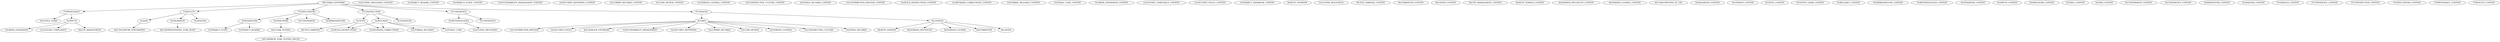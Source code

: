 # This file is automatically generated by dotstop and should not be edited manually.
# Generated using trustable 2025.5.29.

digraph G {
"TT-PROVENANCE" -> "TA-SUPPLY_CHAIN" [sha="8d155472be832a02dc508c2645f2b579fed6cd3375d81da79eb6e72e3529faf1"];
"TA-METHODOLOGIES" -> "EA-ECLIPSE_PROCESSES" [sha="66c1fd0dc88fe062252a785130b64ea34a933479cbebf59ee541384e5bc92fe9"];
"EA-ECLIPSE_PROCESSES_CONTEXT" [sha=adfc9dbf760337dfdc9a1c9e3a3fc0cce0fcab19545505ac85b9bf5e4ac6c800];
"EA-ECLIPSE_PROCESSES" [sha="5efa62feb890a9dd2e0e24b35d20e783e542a619aeb2d5a77c55848e0a34bed8"];
"TA-BEHAVIOURS" -> "EA-PROJECT_README" [sha="79ca1334d4e63aa9cfe63db6cb5ab41b0a693a2b66d545fa78d283959343f5c6"];
"EA-PROJECT_README_CONTEXT" [sha="57a587fdd385e8afe64213874b71afe069bd59e68ec04e0ae8104ee77a7ab864"];
"EA-PROJECT_README" [sha="57e36c1134a78f76da75c9123289ecca2691d0e71172dd55f1ee1012475b5115"];
"TA-BEHAVIOURS" -> "EA-PROJECT_SCOPE" [sha="7242e69af0ba4ac58242eabd089956c1055e12ef03cf74019c817d734362f105"];
"EA-PROJECT_SCOPE_CONTEXT" [sha="8c365b170def9bed3350676c14f1cc71dd48fa8943389a2df0b097880c9686f1"];
"EA-PROJECT_SCOPE" [sha="31e223a20b64c88effee47fb4729bc5347d95959afdd05db6071e840f929bd8d"];
"TA-FIXES" -> "EA-VULNERABILITY_MANAGEMENT" [sha="62637c3ec4b954a35741bad1202f3bb70c234890c42e29e7f44c716bb0a212c2"];
"EA-VULNERABILITY_MANAGEMENT_CONTEXT" [sha=ba3d966cecaef0274755d7ba121a83e349b40f00ac23131561ed7ce843dc75b3];
"EA-VULNERABILITY_MANAGEMENT" [sha="5aa641269f1d56a20f30c9ad13d130883c0d4f4abcc180fcd5acbf20f5b0d9f4"];
"TA-FIXES" -> "EA-SECURITY_REPORTING" [sha="6dec9b1542d783e6252fbc27b1d110597fc8dc63c38e9bf534a967f38f6f9e1e"];
"EA-SECURITY_REPORTING_CONTEXT" [sha=c2ef7f77e1fde6b0024ade05473a39469e6e482e62e18a4b6bb56dd1a4817c63];
"EA-SECURITY_REPORTING" [sha="1f9c0fa1749f50fa129cb7d1a30185f8419dff2d9e6290adde6b2c0026c93e12"];
"TA-FIXES" -> "EA-COMMIT_RECORDS" [sha="3c6a9b4e0b6eebd2021271c311a06ed6977cb598bf88b5549497e272e0b4421b"];
"EA-COMMIT_RECORDS_CONTEXT" [sha=eb4ac802f6217af7cb98ee8b3e9f28dd7a37b3af76ab80c9f143b7e7b16a4a5f];
"EA-COMMIT_RECORDS" [sha="16bd81669f188d5f2e39d40c7043655d5ee906f4d504cfe9f9c4b25aca0c7721"];
"TA-FIXES" -> "EA-CODE_REVIEW" [sha=a7911fbc4d92e3c8a754f290c64e47ed660d0e44d8aadf95ecbb3c5754872f8c];
"EA-CODE_REVIEW_CONTEXT" [sha="9e05031b5af556850fcbd689d37f8385842d6e40f1ac64b860bec7f4dee1a1ee"];
"EA-CODE_REVIEW" [sha="5c18a0c1283496984ba85a33f54d5407a68330d693fd5f62dde7224b24fa42b8"];
"TA-FIXES" -> "EA-VERSION_CONTROL" [sha=f94c0a1ed635415517bcd895455b2b8e829de9aae7a807b7f4b0984661e1b55d];
"EA-VERSION_CONTROL_CONTEXT" [sha=ff3979735de94f49afc9bd0f584266641ae66f92e499e105b4757938f8dfe438];
"EA-VERSION_CONTROL" [sha="970365aaea21dc667b872ad8a95ad1a92158f6b2e0ec7fa15e17d7ff9afa1d25"];
"TA-FIXES" -> "EA-CONSTRUCTIVE_CULTURE" [sha="371d5f39213fb1bb6d5585877b6b25439055aa95ec9be31f22ba81a37f925177"];
"EA-CONSTRUCTIVE_CULTURE_CONTEXT" [sha="037a7f65ac68b9effa5a9af5cdf466379503569a7bf769ba2eeb70d7aa8c8e34"];
"EA-CONSTRUCTIVE_CULTURE" [sha="095b1c9c0b5eabbfe26c84d595c8e3bc6db2d07d6e23a508a801b46803675275"];
"TA-FIXES" -> "EA-PUBLIC_RECORDS" [sha="590d0ca324700ee323994e365371349755ba4696108adda5530256f9ffb6cab3"];
"EA-PUBLIC_RECORDS_CONTEXT" [sha="9068fa9ff67cfd260ba0288745cf6e7a06b8e08dcbae83263d93da649d32f2da"];
"EA-PUBLIC_RECORDS" [sha="18ca1712272a4b5d02a2fcef1b3c820f4f8be227ac0eff7c3f873517b3729581"];
"TA-FIXES" -> "EA-CONTRIBUTION_PROCESS" [sha=d65c0cd3e845743b815c3c1fb4f813b74eea2ff6b2cb4573a576c2a92022b9f7];
"EA-CONTRIBUTION_PROCESS_CONTEXT" [sha="6097342c363d8f9fe769ae890e5940eea9a75ca957df9fe47319994d4ab08ebc"];
"EA-CONTRIBUTION_PROCESS" [sha=c28d88ddddd9fc42e130b713382ae2fe7de0149e6fe379ad91d7d627ceb2e11a];
"TA-RELEASES" -> "EA-BUILD_INSTRUCTIONS" [sha="4191b553f067d6f22130ac74032a4bd8406b83eb5a8596b8d312091a927d6a58"];
"TA-TESTS" -> "EA-BUILD_INSTRUCTIONS" [sha="24c5264093283eae811890b96bb430e43d778353200228041e47d809ad390b1e"];
"EA-BUILD_INSTRUCTIONS_CONTEXT" [sha="646d83c1c2570afe1bd6cef5e360faf8e3e345b8124567bab95c30cbac42a465"];
"EA-BUILD_INSTRUCTIONS" [sha="7a6a04d71f3e874c6c79782dd7fe2e59fee30fa826427fae2337b06166354641"];
"TA-TESTS" -> "EA-METADATA_CORRECTNESS" [sha=ab622757445eb9ae3d3ea0b8099e4801c41781b01f04927bf05001be9f24ff1d];
"TA-RELEASES" -> "EA-METADATA_CORRECTNESS" [sha="2844b23116f444b2190f63ffa5715fa8e89dcf45e80b89b303e31e318bff8451"];
"EA-METADATA_CORRECTNESS_CONTEXT" [sha="48c27bebee9516bf1e0a543fc1324191c962d2ea8e27d5bcdc46e139d3763c11"];
"EA-METADATA_CORRECTNESS" [sha=fb34f71a4f93d6d2558d3430bda7b219d5f498b64f1c8b3e9a4d87197def19a8];
"TA-RELEASES" -> "EA-FORMAL_RELEASES" [sha=d3cac6ef7ec91cb3adc87aad957dcc8fb4e11b052b400420ff29d10f46a7de44];
"EA-FORMAL_RELEASES_CONTEXT" [sha=eab8ea5b61fc400457cd9aa564572106086ff5ba0ef4210ca44cad20cb00ee91];
"EA-FORMAL_RELEASES" [sha=cbff727b99ed09fa45e0e3279ac9ac30babf3e356a06c092b01a444f4f4de1bf];
"TA-RELEASES" -> "EA-PUBLIC_CODE" [sha=d9262508ebcd197d98528985ae90a51badedc8153dc413ad7fb813a4ed0e2652];
"EA-PUBLIC_CODE_CONTEXT" [sha="1ffdd8db8337453a8bd70fa4df46fe74937d36dab0ba35f49c1fc2f4011d1175"];
"EA-PUBLIC_CODE" [sha="3b03b54eee23ba9cc67bdfd3ff11e3a3f016b9fc0bde4880b88dc492cfc51207"];
"TA-INPUTS" -> "EA-SBOM_GENERATION" [sha="1dac1bc0212a14a08df10a8d066e10d26ac15ba67e3c0bcd962fbf0118fd72df"];
"EA-SBOM_GENERATION_CONTEXT" [sha="2e2af34bc067c9dbdff7c0d9575f3f2dbe450003ee4ede554c2e51d473985001"];
"EA-SBOM_GENERATION" [sha="48681ae1391c15b26e86e1bd53ba4e7d82a5cd3ab711a48fa99852002c0d4e42"];
"TA-INPUTS" -> "EA-LICENSE_COMPLIANCE" [sha="324adabe7118f83597d11bced430dc4c54620f26ea59093190350c71f1f3f82f"];
"EA-LICENSE_COMPLIANCE_CONTEXT" [sha="735321a9aeadea736175c499b519fe61dd82000b25f343a0072f0c56fa6e3245"];
"EA-LICENSE_COMPLIANCE" [sha="56906dd5705ece365985fc0be5d00c2f1cda4f7ab97af2738c8efe46160b80e6"];
"EA-SECURITY_POLICY_CONTEXT" [sha=d331b57f322eb02d373fa7224ea0e15b1c1b4b12d54340bd97263d5e3e877d5b];
"EA-PROJECT_HANDBOOK_CONTEXT" [sha=c1189011331efe355bb4f037783dd9ac0b141bd55800af1a922c868da8c15787];
"TA-FIXES" -> "EA-SECURITY_POLICY" [sha="49b2a2fc3c1d3e67f47a522c20d0b4cdc11be5a7cc26a3a3dd67693f4a3b62da"];
"RA-RUST_OVERVIEW" [sha="56ff674344deddc9a57ddd2c2f5e25e92d959ecebb4430b8f53550616d8a89db"];
"EA-ECLIPSE_RESOURCES" [sha=e70d5ff01f4a8374a7947db010175a01d354853f03f2d440aa6f4c8f30cb970c];
"EA-SECURITY_POLICY" [sha="9b9a7520c08f0a25e7c04b0743acaac7ac5c8cb103dc6a9f77287dde74ba105b"];
"TA-TESTS" -> "RA-TEST_HARNESS" [sha="18c7ca56e8874d847e2e180196fae98852aa9658832811905354438bf18dbce5"];
"RA-TEST_HARNESS_CONTEXT" [sha="1a3c4bc77d228289f20c6b7ddcc028489dc9d613c3858f533aae734eedaeea90"];
"RA-TEST_HARNESS" [sha="8a92c1d55473764dd92acdf9c7c3d9bb90fd222d200257e09654c129d3fb58c4"];
"TA-UPDATES" -> "RA-FORMATTER" [sha="8f6be967e10e9c072d131d18c2abddd7a99e8dcdc27b8d9712908fd343955b71"];
"RA-FORMATTER" [sha=e1cec1f1189092a7a610eb3c52879b8f22057ec1177823f552dd016fd1ffbd83];
"RA-FORMATTER_CONTEXT" [sha=ef8e0fc02ef1fd90b62cdf057b37f734f5ee7939bee5e752035be7330fbb8a44];
"TA-UPDATES" -> "RA-LINTER" [sha="4bc816fefe9a87d934060ec613ac13d7d480f427d8b568ee8997c56ad9d105a4"];
"RA-LINTER_CONTEXT" [sha="31502b977b54920c5a3623044000ed43a690d8a91567620d5f2a700847b16faa"];
"RA-LINTER" [sha=d18fb385199783b06be9bbaa66c94a13f7115a856dae1190d839ee3a82783da4];
"TA-INPUTS" -> "RA-CVE_MANAGEMENT" [sha="183f6d0274448b8716254b0c43e90e29c6d5bf477397212ea72b9699a3bcf7e7"];
"RA-CVE_MANAGEMENT_CONTEXT" [sha="4adf515d5e1b38acd63d8f07d22f1ea0ffb1aab8c2e49f93c2a272ced19674de"];
"RA-CVE_MANAGEMENT" [sha=c2a8ead96ef7a6eacae7e20a379ae40f5e5dbdc4a4761880d396d440a83dd20a];
"TA-UPDATES" -> "RA-RUST_VERSION" [sha=dd35c1ea1b9f67cd7eeb83458684244953655acb169e21d07667f6bbe6a3313f];
"TA-UPDATES" -> "RA-VERSION_SPECIFICITY" [sha="3e2d642e8dc61cd0ba1f0566e34ee431ec57fb28a7833bb14462c2cee05a1217"];
"RA-RUST_VERSION_CONTEXT" [sha="59f47289c359a74ed37c24391dd66c649646896fa480cef888083dae710230a5"];
"RA-RUST_VERSION" [sha="805259407164de1640f007ed23579f0a4095cc4a82b987cb31500cc715f8464c"];
"RA-VERSION_SPECIFICITY_CONTEXT" [sha="1a0f2957dee2ea6d8becab9aa110b71c41489aed644de91f2a27aea81b9fa3d4"];
"RA-VERSION_SPECIFICITY" [sha=ac091343911a939d4eed109acbd95bf7a6586445f373c80df39c288ed996aa04];
"RA-VERSION_LOCKING_CONTEXT" [sha=f69a01164337e3c5190a33b46320cd82b0937205f3a78d3717d74b4c75b0ca1d];
"TA-UPDATES" -> "RA-VERSION_LOCKING" [sha="969cb85ea4d653177819e8799cce4099204bb0c2221230e46c1ed7b68e44d12d"];
"RA-VERSION_LOCKING" [sha="7b0f56c1467121ba719a2419de9f34aa2e57bf35bc583de9bb32e473e896df6d"];
"TA-DATA" -> "AOU-TELEMETRY_INTEGRATION" [sha=b51ec551db44e549119e4c1adf12551654c19c0b713379fbbd08a1db9416bde7];
"TA-VALIDATION" -> "AOU-REPRESENTATIVE_SOAK_TESTS" [sha=d9bcaa96e0a5afd3ed76a9b8d34e8e236f7c12ca8abb0955ae39d6ec8eab6257];
"TA-FIXES" -> "AOU-HONOUR_UPSTREAM" [sha="34978fb97af4ff9203167c93b0241ca12975a335355278e1c696eac7c50c78dc"];
"AOU-SOAK_TESTING" -> "AOU-ADDRESS_SOAK_TESTING_ISSUES" [sha=a55c906a7d82ce810b27923163556e1535e227d80e610ef98675a615d8cf442c];
"TA-INDICATORS" -> "AOU-SOAK_TESTING" [sha=f49b0a46745293c69cd975dc6ce3beeaca8cc3e52471cfd2e107f29a0493e619];
"AOU-TELEMETRY_INTEGRATION" [sha=e64316307fec166099333f2549e8a573676285d06d90b255a218ad063d13ba20];
"AOU-REPRESENTATIVE_SOAK_TESTS" [sha="9343dd582a559738d4fb35b8c81916617100c8c7babbefa25eab8be680f25d09"];
"AOU-HONOUR_UPSTREAM" [sha=edef3bcf2a0b2e01362f856d0078bc58fb4147d020399864663520cb0d2dbbd9];
"AOU-ADDRESS_SOAK_TESTING_ISSUES" [sha=c30a707ed898a7826322969e4282fdc05b355adaedb81401d0684f7375bec03d];
"AOU-ASSUMPTIONS_OF_USE" [sha="43d5c67f83919de5b8061535cae6ff9740b52b160090da774da4ff0e567cc4de"];
"AOU-SOAK_TESTING" [sha=b1e25c3f37662a5498e7ea75f07a1257cc867e100fbad039315d1a55f003150c];
"TRUSTABLE-SOFTWARE" -> "TT-RESULTS" [sha="8ebd1a56b1758b78ba8aac3f4edae8522c5aa3f7f78f6e8bf20681a8dc641390"];
"TRUSTABLE-SOFTWARE" -> "TT-PROVENANCE" [sha=cb15a1198883c829414bcbfe8facf185761e76e1829dbd652c6ba43e845baf89];
"TRUSTABLE-SOFTWARE" -> "TT-EXPECTATIONS" [sha="095fa3de9e338cfe70bd170897b0e0f6c4baa562e9e8500af09c0e7113be4a7b"];
"TRUSTABLE-SOFTWARE" -> "TT-CONSTRUCTION" [sha=f0aa867b5e98cf2a613cb41e4c1781ef15c2d474da1256fe52f78143a3568ae3];
"TRUSTABLE-SOFTWARE" -> "TT-CONFIDENCE" [sha="794d2a149d7599a605f199ab0e0d06bcd0c368dd7ca3e0497b097944bb2292d0"];
"TRUSTABLE-SOFTWARE" -> "TT-CHANGES" [sha=e1d4ed97b6c3a3b63449525c756c595ac611378daabf9d391e4ab22eda83431d];
"TRUSTABLE-SOFTWARE" [sha="0ee34ac763c88e239317c910ece9e6c8e7630057d661880a668bce5746e6d0fc"];
"TT-CONFIDENCE" -> "TA-CONFIDENCE" [sha="8da51b08feaf190447b0ef3b81571e0d154d8ae14e5b6b6cdf3f733ba36a4416"];
"TT-CONFIDENCE" -> "TA-METHODOLOGIES" [sha=d851fc98bfe69918102c0fff3126d7868497acd05791ff989e99bd7f5d2c03f4];
"TT-RESULTS" -> "TA-ANALYSIS" [sha=e38dabbcd806b320bc91a14a99c80510402513454d239f2c68970abcc28696b3];
"TT-RESULTS" -> "TA-VALIDATION" [sha="5d01a5f457e49e0ca1bfbe343063210681e45c7ff3a4b408acd10e9e7c8f7442"];
"TT-RESULTS" -> "TA-DATA" [sha=c32ec353c886f8e8453fc81d3c22f79d0c3dd1c49ca61f8e3d667d9cfd2df333];
"TT-EXPECTATIONS" -> "TA-INDICATORS" [sha="02363119362f62b9c3e6964ce8ce1040cc02addc6744bff4988d7b800a325b27"];
"TT-EXPECTATIONS" -> "TA-CONSTRAINTS" [sha="0a27dfbdac555f0bf00df3bf9891ec8e3f0cd21e7b2fc0bef90bf1354bd136bc"];
"TT-EXPECTATIONS" -> "TA-MISBEHAVIOURS" [sha="3ed521c03263953246e4c328058c7a089f69b88fa4032fd7817abbd890112d39"];
"TT-EXPECTATIONS" -> "TA-BEHAVIOURS" [sha=c791907335b64629c40fa3904cb1ee2f90bcd108651d768bfdb5745e77f277a9];
"TT-CHANGES" -> "TA-UPDATES" [sha=e8fdebd723f00411bed32c98a1cd3b047d9f4d45724e29c1a57be00cc1e0c5c3];
"TT-CHANGES" -> "TA-FIXES" [sha="73c42e776c0f2067bec787580363c92032595da75573d5793f13c5e3559d044d"];
"TT-CONSTRUCTION" -> "TA-ITERATIONS" [sha="1365c148e1f8685e0c673a14b5aebb55d3542b6a2aa38614c23051a8cb797625"];
"TT-CONSTRUCTION" -> "TA-RELEASES" [sha="60673fda603b2c0da8ca6828b688e640168a78c53d8ba33d6d92a5943f1ed07a"];
"TT-CONSTRUCTION" -> "TA-TESTS" [sha=ab76e6a5f7779b0b3370f17fbafbbcafb891a5a68a0b01132706bdf737761857];
"TT-PROVENANCE" -> "TA-INPUTS" [sha="2522fb87e9a65707c0cf68f12e2076d40285e40adcbd9e90e92e4919e1deb563"];
"TT-CHANGES" [sha="4a086732b7536c247f46e786c690bc81c34fe82490fda85f0797983d1fa1ba72"];
"TA-VALIDATION_CONTEXT" [sha=a3b86d7cbdd98349ce1e55223d348390f44113e4c32302e0a304b2afa6f73e3d];
"TA-VALIDATION" [sha="20f6d87b89d9fbffe427a734ab70906c26ad787e53032a8c4f4d599227704be6"];
"TA-UPDATES_CONTEXT" [sha="04e9e385faa1a01f354f7077af2378c8487b2d321954b2f9ce3b3c0a110272bd"];
"TA-UPDATES" [sha="44c56d2467ce1ce550e15912c7aaa3ecd4a40a79791857dd9332030bce31f5fa"];
"TA-TESTS_CONTEXT" [sha=fda85ca058ad84df2a3c51f74acd479afd70c2d015a18dbcdcc2ff1dfb7ba860];
"TA-TESTS" [sha=ed86aaf1e6ad848c07f2b0bc94f9aba18939f434198384e66ce539af258fb7f2];
"TA-SUPPLY_CHAIN_CONTEXT" [sha="0b4fca46bde478eff251aa883e0ea721677de456ee7218dc30768bbdabf1ce69"];
"TA-SUPPLY_CHAIN" [sha=a77c65c60bae1a79e053f73b684ea9e9ff69ca2536302a23cfd5e822146debb3];
"TA-RELEASES_CONTEXT" [sha="3bc18d858d82083c47963f251977809baccb0a7d1f49ba0f31d12445eb75278a"];
"TA-RELEASES" [sha="0a9784300799d216ec66c67b32e2a896d8ba654a5ba232f527bf1444f2cafec8"];
"TA-MISBEHAVIOURS_CONTEXT" [sha="86add9c4fcfe0e674b236386efe32497d56084d2d8614dd53f6be048c5596b18"];
"TA-MISBEHAVIOURS" [sha="975a70f96b5d537f3deecb58ed526b8434f18491973e0fb3eaf6fdd8cf615cb6"];
"TA-METHODOLOGIES_CONTEXT" [sha="0895f04437bd2d63d95dbc074a5a3d41d618298beec6a0c45e68dfdbe4d61dc7"];
"TA-METHODOLOGIES" [sha="24d5a7953ffdf99b22eb1d9a8453158a85c8e96c899972d5bc44e4e70ddabcdc"];
"TA-ITERATIONS_CONTEXT" [sha="1cdec75985a4c7132da801f2bf33e10d1a6d6a552870eb4164cbd8a79493ca22"];
"TA-ITERATIONS" [sha="1add795875de0c57b63b29df099bea2177a69a4005280f0fe9ce098015e5e818"];
"TA-INPUTS_CONTEXT" [sha=a703e70c323a20a52f24c4d131430e4287dc2241a501361840940978fa4b403e];
"TA-INPUTS" [sha="02ddde2576c6b4da0b5b642e7a7ed18920d030cea3a79a451132d0c640340432"];
"TA-INDICATORS_CONTEXT" [sha="2cb8fdcf78f6e4d3420dae450f222f0099cbb5c5c8d9536d8203af2d44f3f5c6"];
"TA-INDICATORS" [sha=a5392ef1e3e40d82ef9a304d1304bf007fa85d961ab8ea268231cb212d763477];
"TA-FIXES_CONTEXT" [sha=c0e9a11cc56994cc5ee09c836bde241c226ac0abcdcd828d99af7d36f832190a];
"TA-FIXES" [sha="08f069034d1399c43c4321c5f05de72125f4155a8b68b9bbb2029cb679e6ad48"];
"TA-DATA_CONTEXT" [sha=c3da4727e428551f7413af7518fc5b491dda4b265c0dbb162281f80f832b212e];
"TA-DATA" [sha="796e4b5851340906568a47c4436c1fa67ca1c48c98a8b6a16b19283d04cea799"];
"TA-CONSTRAINTS_CONTEXT" [sha="141a016317a79350d678c61f0f27245624d058637c2d739882cc4ab2db3bf272"];
"TA-CONSTRAINTS" [sha=b6a7e9f9303c4d00b4cc7a9105b9371a0bbdbd6dfbdd19eb6a121d73f4e98d16];
"TA-CONFIDENCE_CONTEXT" [sha="2f2401a55b205031c9155fe649bd496081672bad5bba909d751d08fcbfa1880e"];
"TA-CONFIDENCE" [sha="61e0823f84462427ef0afb4f121fbeb91671867bb1c31ebf36c126415fa34fef"];
"TA-BEHAVIOURS_CONTEXT" [sha="19cec9808abed250aac6836d8b2291ded76c22a8648a3a2b0e8854c6fe2659d3"];
"TA-BEHAVIOURS" [sha="5d4efe1fa03929829eca8f81199d71ad49d0923f3dada54dbbe2c59b96416246"];
"TA-ANALYSIS_CONTEXT" [sha=f2115fc7084eeca6535a7d273c9508a17e732a2c417ab41a3ece0bb8cf8cfea9];
"TA-ANALYSIS" [sha="76cb774300c75d7b6a24c872fe691f2f0cd1d36cc4a2493e835f6b861bc79c34"];
"TT-CHANGES_CONTEXT" [sha=d044998e53c72c7ffb7213c181691770df8ca6550ab47b65849dd31ed61e9eca];
"TT-CONFIDENCE_CONTEXT" [sha="79aa858899753cf66adbc01c5149787e83878dfc8643db67e8afd6a08dfc038a"];
"TT-CONSTRUCTION_CONTEXT" [sha="5b68fe431bf979b6cc53dd701f37d61e212c5d21f28b40bea0aae3881e540082"];
"TT-EXPECTATIONS_CONTEXT" [sha="5a11a140bed063bce07dd3d20de386d2f4869dee72227bb8eb3e9c96998423ce"];
"TT-PROVENANCE_CONTEXT" [sha=cce7333a585814fed3fbee29e16c13efc19c575637d5393897f18f72ce0b5f41];
"TT-RESULTS_CONTEXT" [sha="767428792ccf9d14c7ce2529f0abaa0f8622ce28d8bbd245edd36db87279f4d3"];
"TT-RESULTS" [sha="5249bb84a61c58ef002ab86edba14ea9bc7f573f2a781626b995d79efc378ff2"];
"TT-PROVENANCE" [sha=a772c4dca5a5ce2480dbebc588ef6a8f979b98ed9f021937cb2d72384bee163b];
"TT-EXPECTATIONS" [sha=eb3b99bc2977f2e8039b7c51cb03d0c22024119fbd59c0a71b79873fae9d1547];
"TT-CONSTRUCTION" [sha=a8dba34d078e9e6346a32719778f8a21c5ab4fef561575ef684d0bb361a39e85];
"TT-CONFIDENCE" [sha=d3766ae21be69dc9751d87cb2e797a2cde7eaa894e9e4a8b93052894ddbff963];
}
